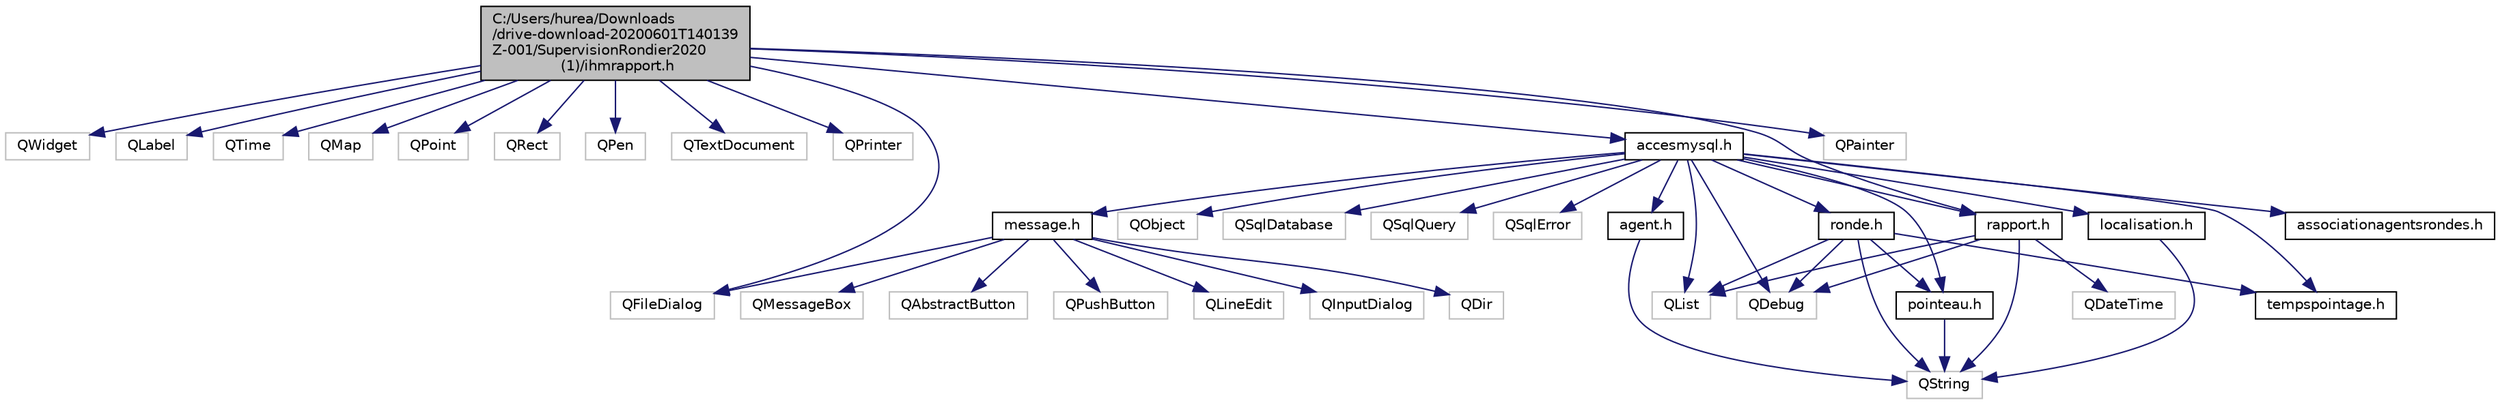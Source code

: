 digraph "C:/Users/hurea/Downloads/drive-download-20200601T140139Z-001/SupervisionRondier2020 (1)/ihmrapport.h"
{
 // LATEX_PDF_SIZE
  edge [fontname="Helvetica",fontsize="10",labelfontname="Helvetica",labelfontsize="10"];
  node [fontname="Helvetica",fontsize="10",shape=record];
  Node1 [label="C:/Users/hurea/Downloads\l/drive-download-20200601T140139\lZ-001/SupervisionRondier2020\l (1)/ihmrapport.h",height=0.2,width=0.4,color="black", fillcolor="grey75", style="filled", fontcolor="black",tooltip=" "];
  Node1 -> Node2 [color="midnightblue",fontsize="10",style="solid"];
  Node2 [label="QWidget",height=0.2,width=0.4,color="grey75", fillcolor="white", style="filled",tooltip=" "];
  Node1 -> Node3 [color="midnightblue",fontsize="10",style="solid"];
  Node3 [label="QLabel",height=0.2,width=0.4,color="grey75", fillcolor="white", style="filled",tooltip=" "];
  Node1 -> Node4 [color="midnightblue",fontsize="10",style="solid"];
  Node4 [label="QTime",height=0.2,width=0.4,color="grey75", fillcolor="white", style="filled",tooltip=" "];
  Node1 -> Node5 [color="midnightblue",fontsize="10",style="solid"];
  Node5 [label="QMap",height=0.2,width=0.4,color="grey75", fillcolor="white", style="filled",tooltip=" "];
  Node1 -> Node6 [color="midnightblue",fontsize="10",style="solid"];
  Node6 [label="QPoint",height=0.2,width=0.4,color="grey75", fillcolor="white", style="filled",tooltip=" "];
  Node1 -> Node7 [color="midnightblue",fontsize="10",style="solid"];
  Node7 [label="QRect",height=0.2,width=0.4,color="grey75", fillcolor="white", style="filled",tooltip=" "];
  Node1 -> Node8 [color="midnightblue",fontsize="10",style="solid"];
  Node8 [label="QPen",height=0.2,width=0.4,color="grey75", fillcolor="white", style="filled",tooltip=" "];
  Node1 -> Node9 [color="midnightblue",fontsize="10",style="solid"];
  Node9 [label="QTextDocument",height=0.2,width=0.4,color="grey75", fillcolor="white", style="filled",tooltip=" "];
  Node1 -> Node10 [color="midnightblue",fontsize="10",style="solid"];
  Node10 [label="QPrinter",height=0.2,width=0.4,color="grey75", fillcolor="white", style="filled",tooltip=" "];
  Node1 -> Node11 [color="midnightblue",fontsize="10",style="solid"];
  Node11 [label="QFileDialog",height=0.2,width=0.4,color="grey75", fillcolor="white", style="filled",tooltip=" "];
  Node1 -> Node12 [color="midnightblue",fontsize="10",style="solid"];
  Node12 [label="QPainter",height=0.2,width=0.4,color="grey75", fillcolor="white", style="filled",tooltip=" "];
  Node1 -> Node13 [color="midnightblue",fontsize="10",style="solid"];
  Node13 [label="accesmysql.h",height=0.2,width=0.4,color="black", fillcolor="white", style="filled",URL="$accesmysql_8h.html",tooltip="Déclaration de la classe AccesMySQL."];
  Node13 -> Node14 [color="midnightblue",fontsize="10",style="solid"];
  Node14 [label="QObject",height=0.2,width=0.4,color="grey75", fillcolor="white", style="filled",tooltip=" "];
  Node13 -> Node15 [color="midnightblue",fontsize="10",style="solid"];
  Node15 [label="QSqlDatabase",height=0.2,width=0.4,color="grey75", fillcolor="white", style="filled",tooltip=" "];
  Node13 -> Node16 [color="midnightblue",fontsize="10",style="solid"];
  Node16 [label="QSqlQuery",height=0.2,width=0.4,color="grey75", fillcolor="white", style="filled",tooltip=" "];
  Node13 -> Node17 [color="midnightblue",fontsize="10",style="solid"];
  Node17 [label="QSqlError",height=0.2,width=0.4,color="grey75", fillcolor="white", style="filled",tooltip=" "];
  Node13 -> Node18 [color="midnightblue",fontsize="10",style="solid"];
  Node18 [label="QList",height=0.2,width=0.4,color="grey75", fillcolor="white", style="filled",tooltip=" "];
  Node13 -> Node19 [color="midnightblue",fontsize="10",style="solid"];
  Node19 [label="QDebug",height=0.2,width=0.4,color="grey75", fillcolor="white", style="filled",tooltip=" "];
  Node13 -> Node20 [color="midnightblue",fontsize="10",style="solid"];
  Node20 [label="agent.h",height=0.2,width=0.4,color="black", fillcolor="white", style="filled",URL="$agent_8h.html",tooltip="Définition des méthodes de la classe Agent."];
  Node20 -> Node21 [color="midnightblue",fontsize="10",style="solid"];
  Node21 [label="QString",height=0.2,width=0.4,color="grey75", fillcolor="white", style="filled",tooltip=" "];
  Node13 -> Node22 [color="midnightblue",fontsize="10",style="solid"];
  Node22 [label="pointeau.h",height=0.2,width=0.4,color="black", fillcolor="white", style="filled",URL="$pointeau_8h.html",tooltip="Déclaration de la classe Pointeau."];
  Node22 -> Node21 [color="midnightblue",fontsize="10",style="solid"];
  Node13 -> Node23 [color="midnightblue",fontsize="10",style="solid"];
  Node23 [label="ronde.h",height=0.2,width=0.4,color="black", fillcolor="white", style="filled",URL="$ronde_8h.html",tooltip="Déclaration de la classe Ronde."];
  Node23 -> Node21 [color="midnightblue",fontsize="10",style="solid"];
  Node23 -> Node18 [color="midnightblue",fontsize="10",style="solid"];
  Node23 -> Node19 [color="midnightblue",fontsize="10",style="solid"];
  Node23 -> Node22 [color="midnightblue",fontsize="10",style="solid"];
  Node23 -> Node24 [color="midnightblue",fontsize="10",style="solid"];
  Node24 [label="tempspointage.h",height=0.2,width=0.4,color="black", fillcolor="white", style="filled",URL="$tempspointage_8h.html",tooltip="Déclaration de la classe TempsPointage."];
  Node13 -> Node25 [color="midnightblue",fontsize="10",style="solid"];
  Node25 [label="rapport.h",height=0.2,width=0.4,color="black", fillcolor="white", style="filled",URL="$rapport_8h.html",tooltip=" "];
  Node25 -> Node21 [color="midnightblue",fontsize="10",style="solid"];
  Node25 -> Node26 [color="midnightblue",fontsize="10",style="solid"];
  Node26 [label="QDateTime",height=0.2,width=0.4,color="grey75", fillcolor="white", style="filled",tooltip=" "];
  Node25 -> Node18 [color="midnightblue",fontsize="10",style="solid"];
  Node25 -> Node19 [color="midnightblue",fontsize="10",style="solid"];
  Node13 -> Node27 [color="midnightblue",fontsize="10",style="solid"];
  Node27 [label="associationagentsrondes.h",height=0.2,width=0.4,color="black", fillcolor="white", style="filled",URL="$associationagentsrondes_8h.html",tooltip=" "];
  Node13 -> Node24 [color="midnightblue",fontsize="10",style="solid"];
  Node13 -> Node28 [color="midnightblue",fontsize="10",style="solid"];
  Node28 [label="message.h",height=0.2,width=0.4,color="black", fillcolor="white", style="filled",URL="$message_8h.html",tooltip="Définission des méthodes de la classe Message."];
  Node28 -> Node29 [color="midnightblue",fontsize="10",style="solid"];
  Node29 [label="QMessageBox",height=0.2,width=0.4,color="grey75", fillcolor="white", style="filled",tooltip=" "];
  Node28 -> Node30 [color="midnightblue",fontsize="10",style="solid"];
  Node30 [label="QAbstractButton",height=0.2,width=0.4,color="grey75", fillcolor="white", style="filled",tooltip=" "];
  Node28 -> Node31 [color="midnightblue",fontsize="10",style="solid"];
  Node31 [label="QPushButton",height=0.2,width=0.4,color="grey75", fillcolor="white", style="filled",tooltip=" "];
  Node28 -> Node32 [color="midnightblue",fontsize="10",style="solid"];
  Node32 [label="QLineEdit",height=0.2,width=0.4,color="grey75", fillcolor="white", style="filled",tooltip=" "];
  Node28 -> Node33 [color="midnightblue",fontsize="10",style="solid"];
  Node33 [label="QInputDialog",height=0.2,width=0.4,color="grey75", fillcolor="white", style="filled",tooltip=" "];
  Node28 -> Node34 [color="midnightblue",fontsize="10",style="solid"];
  Node34 [label="QDir",height=0.2,width=0.4,color="grey75", fillcolor="white", style="filled",tooltip=" "];
  Node28 -> Node11 [color="midnightblue",fontsize="10",style="solid"];
  Node13 -> Node35 [color="midnightblue",fontsize="10",style="solid"];
  Node35 [label="localisation.h",height=0.2,width=0.4,color="black", fillcolor="white", style="filled",URL="$localisation_8h.html",tooltip=" "];
  Node35 -> Node21 [color="midnightblue",fontsize="10",style="solid"];
  Node1 -> Node25 [color="midnightblue",fontsize="10",style="solid"];
}
